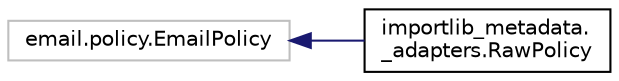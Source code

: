 digraph "Graphical Class Hierarchy"
{
 // LATEX_PDF_SIZE
  edge [fontname="Helvetica",fontsize="10",labelfontname="Helvetica",labelfontsize="10"];
  node [fontname="Helvetica",fontsize="10",shape=record];
  rankdir="LR";
  Node3707 [label="email.policy.EmailPolicy",height=0.2,width=0.4,color="grey75", fillcolor="white", style="filled",tooltip=" "];
  Node3707 -> Node0 [dir="back",color="midnightblue",fontsize="10",style="solid",fontname="Helvetica"];
  Node0 [label="importlib_metadata.\l_adapters.RawPolicy",height=0.2,width=0.4,color="black", fillcolor="white", style="filled",URL="$classimportlib__metadata_1_1__adapters_1_1RawPolicy.html",tooltip=" "];
}
